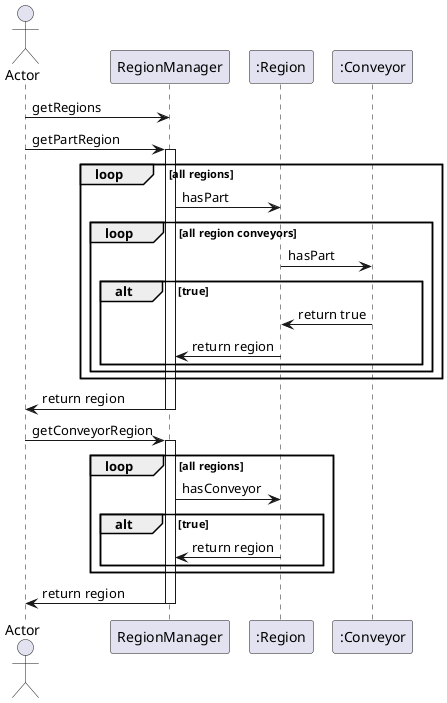 @startuml

actor Actor as Actor

Actor -> RegionManager: getRegions

Actor -> RegionManager: getPartRegion
activate RegionManager

loop all regions
    RegionManager -> ":Region": hasPart
   
    loop all region conveyors
        ":Region" -> ":Conveyor": hasPart

        alt true
            ":Conveyor" -> ":Region": return true
            ":Region" -> "RegionManager": return region
        end
    end
end

RegionManager -> Actor: return region
deactivate RegionManager

Actor -> RegionManager: getConveyorRegion
activate RegionManager

loop all regions
    RegionManager -> ":Region": hasConveyor
   
    alt true
        ":Region" -> "RegionManager": return region
    end
end

RegionManager -> Actor: return region
deactivate RegionManager
@enduml